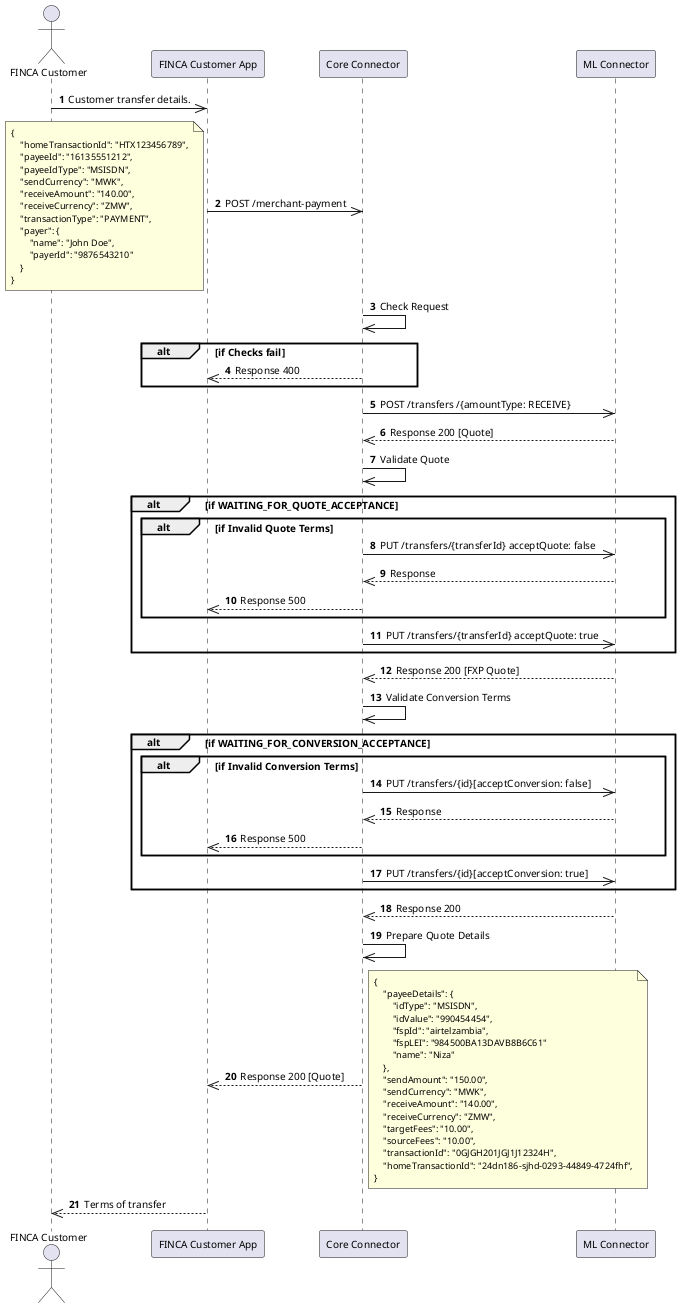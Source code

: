 @startuml name="initiate-transfer"

skinparam defaultFontSize 10
skinparam NoteFontSize 9
skinparam NoteFontName "Courier New"  ' Monospace font
skinparam wrapWidth 50                ' Set the width of the note

autonumber

actor "FINCA Customer" as Customer
participant "FINCA Customer App" as App
participant "Core Connector" as Core
participant "ML Connector" as ML

Customer ->> App: Customer transfer details.

App ->> Core: POST /merchant-payment
note left
{
    "homeTransactionId": "HTX123456789",
    "payeeId": "16135551212",
    "payeeIdType": "MSISDN",
    "sendCurrency": "MWK",
    "receiveAmount": "140.00",
    "receiveCurrency": "ZMW",
    "transactionType": "PAYMENT",
    "payer": {
        "name": "John Doe",
        "payerId": "9876543210"
    }
}
end note

Core ->> Core: Check Request

alt if Checks fail
    Core -->> App: Response 400
end



Core ->> ML: POST /transfers /{amountType: RECEIVE} 
ML -->> Core: Response 200 [Quote]
Core ->> Core: Validate Quote

alt if WAITING_FOR_QUOTE_ACCEPTANCE

    alt if Invalid Quote Terms
        Core ->> ML: PUT /transfers/{transferId} acceptQuote: false
        ML -->> Core: Response 
        Core -->> App: Response 500
    end

    Core ->> ML: PUT /transfers/{transferId} acceptQuote: true
end


ML -->> Core: Response 200 [FXP Quote]
Core ->> Core: Validate Conversion Terms


alt if WAITING_FOR_CONVERSION_ACCEPTANCE
    alt if Invalid Conversion Terms
        Core ->> ML: PUT /transfers/{id}[acceptConversion: false]
        ML -->> Core: Response 
        Core -->> App: Response 500
    end

    Core ->> ML: PUT /transfers/{id}[acceptConversion: true]
end

ML -->> Core: Response 200
Core ->> Core: Prepare Quote Details

Core -->> App: Response 200 [Quote]
note right
{
    "payeeDetails": {
        "idType": "MSISDN",
        "idValue": "990454454",
        "fspId": "airtelzambia",
        "fspLEI": "984500BA13DAVB8B6C61"
        "name": "Niza"
    },
    "sendAmount": "150.00",
    "sendCurrency": "MWK",
    "receiveAmount": "140.00",
    "receiveCurrency": "ZMW",
    "targetFees": "10.00",
    "sourceFees": "10.00",
    "transactionId": "0GJGH201JGJ1J12324H",
    "homeTransactionId": "24dn186-sjhd-0293-44849-4724fhf",
}
end note

App -->> Customer: Terms of transfer

@enduml
